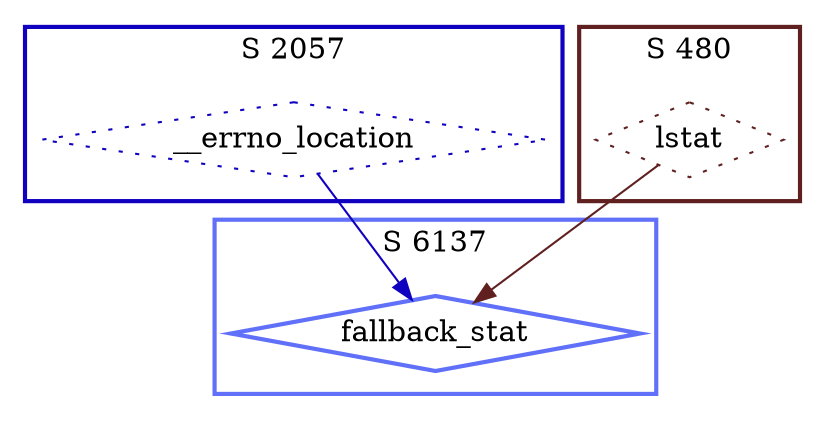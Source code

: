 digraph G {
  ratio=0.500000;
  "UV __errno_location (2057)" [shape=diamond, label="__errno_location",
                                color="#1000C0", style=dotted];
  "UV fallback_stat (6137)" [shape=diamond, label="fallback_stat",
                             color="#6070F8", style=bold];
  "UV lstat (480)" [shape=diamond, label="lstat", color="#602020",
                    style=dotted];
  
  subgraph cluster_2057 { label="S 2057";
    color="#1000C0";
    style=bold;
    "UV __errno_location (2057)"; };
  subgraph cluster_480 { label="S 480";
    color="#602020";
    style=bold;
    "UV lstat (480)"; };
  subgraph cluster_6137 { label="S 6137";
    color="#6070F8";
    style=bold;
    "UV fallback_stat (6137)"; };
  
  "UV __errno_location (2057)" -> "UV fallback_stat (6137)" [color="#1000C0"];
  "UV lstat (480)" -> "UV fallback_stat (6137)" [color="#602020"];
  
  }